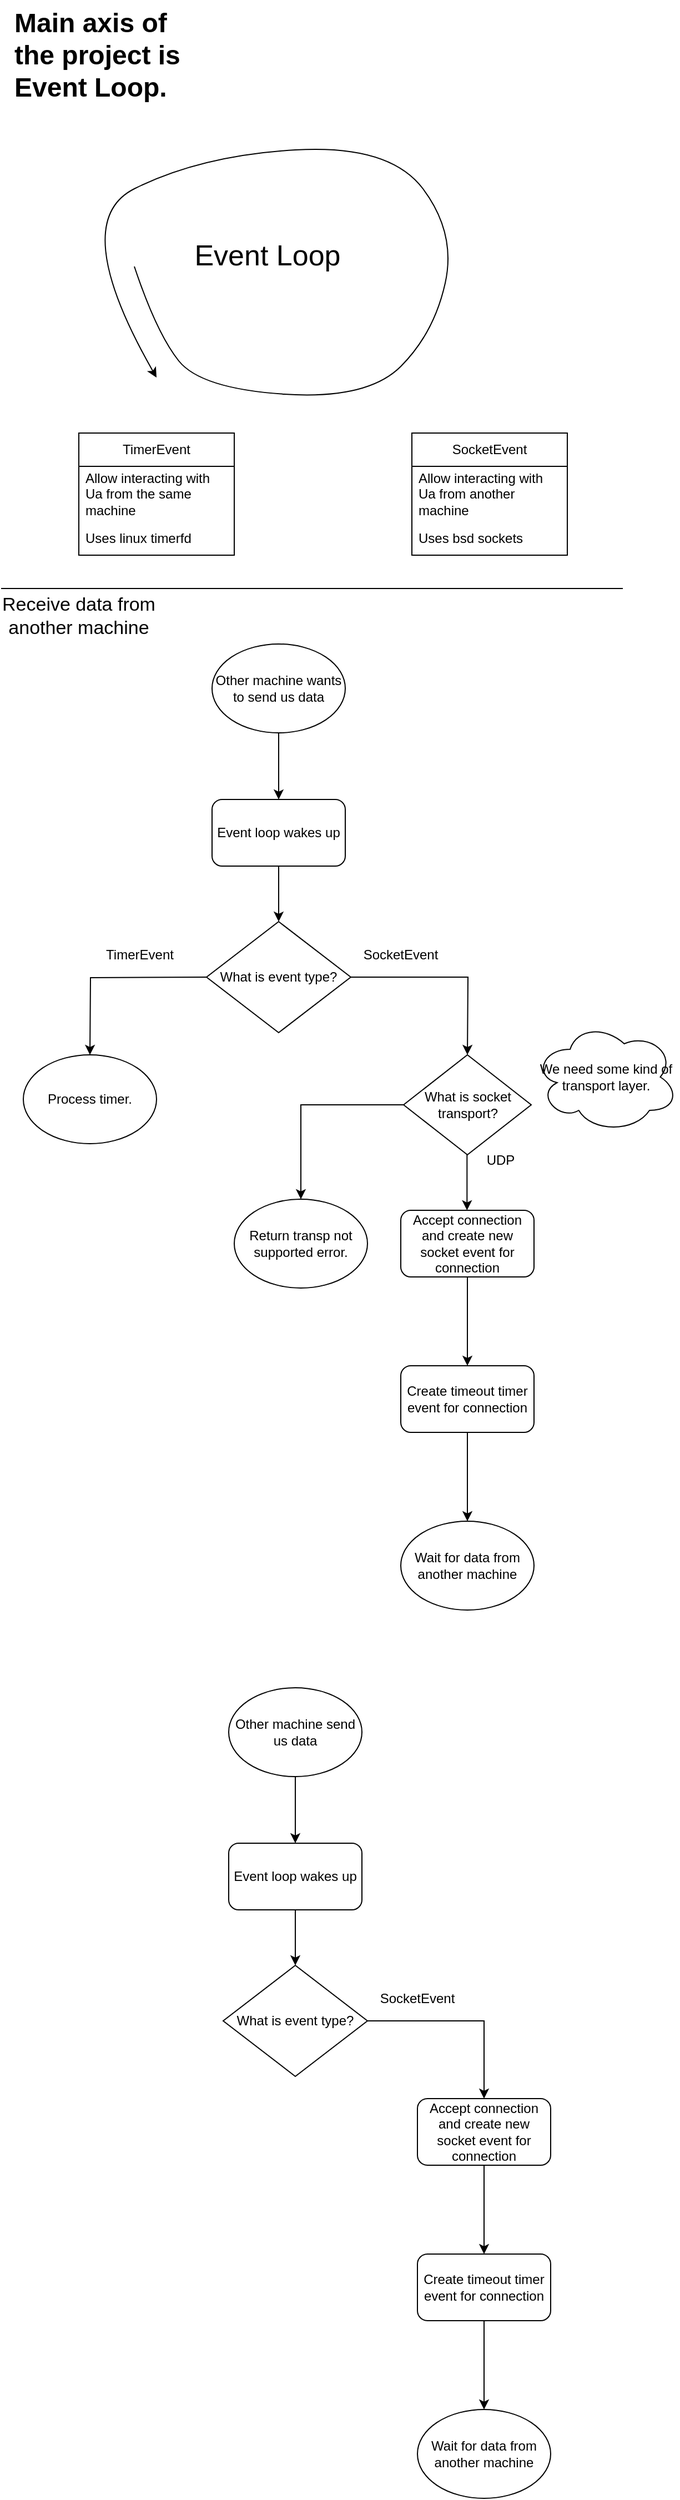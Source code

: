 <mxfile version="27.1.0" pages="2">
  <diagram name="Page-1" id="DYS4X43bdyaeCCeUCE0n">
    <mxGraphModel dx="861" dy="2224" grid="1" gridSize="10" guides="1" tooltips="1" connect="1" arrows="1" fold="1" page="1" pageScale="1" pageWidth="850" pageHeight="1100" math="0" shadow="0">
      <root>
        <mxCell id="0" />
        <mxCell id="1" parent="0" />
        <mxCell id="8oikypdOr_yC_xlXZbeG-5" value="" style="endArrow=classic;html=1;rounded=0;curved=1;" parent="1" edge="1">
          <mxGeometry width="50" height="50" relative="1" as="geometry">
            <mxPoint x="150" y="-70" as="sourcePoint" />
            <mxPoint x="170" y="30" as="targetPoint" />
            <Array as="points">
              <mxPoint x="170" y="-10" />
              <mxPoint x="210" y="40" />
              <mxPoint x="360" y="50" />
              <mxPoint x="420" y="-10" />
              <mxPoint x="440" y="-100" />
              <mxPoint x="380" y="-180" />
              <mxPoint x="210" y="-170" />
              <mxPoint x="90" y="-110" />
            </Array>
          </mxGeometry>
        </mxCell>
        <mxCell id="8oikypdOr_yC_xlXZbeG-6" value="&lt;font style=&quot;font-size: 26px;&quot;&gt;Event Loop&lt;/font&gt;" style="text;html=1;align=center;verticalAlign=middle;whiteSpace=wrap;rounded=0;" parent="1" vertex="1">
          <mxGeometry x="170" y="-110" width="200" height="60" as="geometry" />
        </mxCell>
        <mxCell id="8oikypdOr_yC_xlXZbeG-7" value="&lt;h1 style=&quot;margin-top: 0px;&quot;&gt;Main axis of the project is Event Loop.&lt;/h1&gt;&lt;p&gt;&lt;br&gt;&lt;/p&gt;" style="text;html=1;whiteSpace=wrap;overflow=hidden;rounded=0;" parent="1" vertex="1">
          <mxGeometry x="40" y="-310" width="180" height="100" as="geometry" />
        </mxCell>
        <mxCell id="8oikypdOr_yC_xlXZbeG-9" value="TimerEvent" style="swimlane;fontStyle=0;childLayout=stackLayout;horizontal=1;startSize=30;horizontalStack=0;resizeParent=1;resizeParentMax=0;resizeLast=0;collapsible=1;marginBottom=0;whiteSpace=wrap;html=1;" parent="1" vertex="1">
          <mxGeometry x="100" y="80" width="140" height="110" as="geometry" />
        </mxCell>
        <mxCell id="8oikypdOr_yC_xlXZbeG-10" value="Allow interacting with Ua from the same machine" style="text;strokeColor=none;fillColor=none;align=left;verticalAlign=middle;spacingLeft=4;spacingRight=4;overflow=hidden;points=[[0,0.5],[1,0.5]];portConstraint=eastwest;rotatable=0;whiteSpace=wrap;html=1;" parent="8oikypdOr_yC_xlXZbeG-9" vertex="1">
          <mxGeometry y="30" width="140" height="50" as="geometry" />
        </mxCell>
        <mxCell id="8oikypdOr_yC_xlXZbeG-11" value="Uses linux timerfd" style="text;strokeColor=none;fillColor=none;align=left;verticalAlign=middle;spacingLeft=4;spacingRight=4;overflow=hidden;points=[[0,0.5],[1,0.5]];portConstraint=eastwest;rotatable=0;whiteSpace=wrap;html=1;" parent="8oikypdOr_yC_xlXZbeG-9" vertex="1">
          <mxGeometry y="80" width="140" height="30" as="geometry" />
        </mxCell>
        <mxCell id="8oikypdOr_yC_xlXZbeG-17" value="SocketEvent" style="swimlane;fontStyle=0;childLayout=stackLayout;horizontal=1;startSize=30;horizontalStack=0;resizeParent=1;resizeParentMax=0;resizeLast=0;collapsible=1;marginBottom=0;whiteSpace=wrap;html=1;" parent="1" vertex="1">
          <mxGeometry x="400" y="80" width="140" height="110" as="geometry" />
        </mxCell>
        <mxCell id="8oikypdOr_yC_xlXZbeG-18" value="Allow interacting with Ua from another machine" style="text;strokeColor=none;fillColor=none;align=left;verticalAlign=middle;spacingLeft=4;spacingRight=4;overflow=hidden;points=[[0,0.5],[1,0.5]];portConstraint=eastwest;rotatable=0;whiteSpace=wrap;html=1;" parent="8oikypdOr_yC_xlXZbeG-17" vertex="1">
          <mxGeometry y="30" width="140" height="50" as="geometry" />
        </mxCell>
        <mxCell id="8oikypdOr_yC_xlXZbeG-19" value="Uses bsd sockets" style="text;strokeColor=none;fillColor=none;align=left;verticalAlign=middle;spacingLeft=4;spacingRight=4;overflow=hidden;points=[[0,0.5],[1,0.5]];portConstraint=eastwest;rotatable=0;whiteSpace=wrap;html=1;" parent="8oikypdOr_yC_xlXZbeG-17" vertex="1">
          <mxGeometry y="80" width="140" height="30" as="geometry" />
        </mxCell>
        <mxCell id="8oikypdOr_yC_xlXZbeG-22" value="" style="endArrow=none;html=1;rounded=0;" parent="1" edge="1">
          <mxGeometry width="50" height="50" relative="1" as="geometry">
            <mxPoint x="30" y="220" as="sourcePoint" />
            <mxPoint x="590" y="220" as="targetPoint" />
          </mxGeometry>
        </mxCell>
        <mxCell id="awC3xR5aF0oG_H9M2n87-1" value="Receive data from another machine" style="text;html=1;align=center;verticalAlign=middle;whiteSpace=wrap;rounded=0;fontSize=17;" vertex="1" parent="1">
          <mxGeometry x="30" y="230" width="140" height="30" as="geometry" />
        </mxCell>
        <mxCell id="awC3xR5aF0oG_H9M2n87-9" value="" style="edgeStyle=orthogonalEdgeStyle;rounded=0;orthogonalLoop=1;jettySize=auto;html=1;" edge="1" parent="1" source="awC3xR5aF0oG_H9M2n87-4" target="awC3xR5aF0oG_H9M2n87-5">
          <mxGeometry relative="1" as="geometry" />
        </mxCell>
        <mxCell id="awC3xR5aF0oG_H9M2n87-4" value="Other machine wants to send us data" style="ellipse;whiteSpace=wrap;html=1;" vertex="1" parent="1">
          <mxGeometry x="220" y="270" width="120" height="80" as="geometry" />
        </mxCell>
        <mxCell id="awC3xR5aF0oG_H9M2n87-10" value="" style="edgeStyle=orthogonalEdgeStyle;rounded=0;orthogonalLoop=1;jettySize=auto;html=1;" edge="1" parent="1" source="awC3xR5aF0oG_H9M2n87-5" target="awC3xR5aF0oG_H9M2n87-7">
          <mxGeometry relative="1" as="geometry" />
        </mxCell>
        <mxCell id="awC3xR5aF0oG_H9M2n87-5" value="Event loop wakes up" style="rounded=1;whiteSpace=wrap;html=1;" vertex="1" parent="1">
          <mxGeometry x="220" y="410" width="120" height="60" as="geometry" />
        </mxCell>
        <mxCell id="awC3xR5aF0oG_H9M2n87-12" value="" style="edgeStyle=orthogonalEdgeStyle;rounded=0;orthogonalLoop=1;jettySize=auto;html=1;" edge="1" parent="1" source="awC3xR5aF0oG_H9M2n87-7">
          <mxGeometry relative="1" as="geometry">
            <mxPoint x="450" y="640" as="targetPoint" />
          </mxGeometry>
        </mxCell>
        <mxCell id="awC3xR5aF0oG_H9M2n87-7" value="What is event type?" style="rhombus;whiteSpace=wrap;html=1;" vertex="1" parent="1">
          <mxGeometry x="215" y="520" width="130" height="100" as="geometry" />
        </mxCell>
        <mxCell id="awC3xR5aF0oG_H9M2n87-15" value="" style="edgeStyle=orthogonalEdgeStyle;rounded=0;orthogonalLoop=1;jettySize=auto;html=1;" edge="1" parent="1" source="awC3xR5aF0oG_H9M2n87-8" target="awC3xR5aF0oG_H9M2n87-14">
          <mxGeometry relative="1" as="geometry" />
        </mxCell>
        <mxCell id="awC3xR5aF0oG_H9M2n87-8" value="Accept connection&lt;div&gt;and create new socket event for connection&lt;/div&gt;" style="rounded=1;whiteSpace=wrap;html=1;" vertex="1" parent="1">
          <mxGeometry x="390" y="780" width="120" height="60" as="geometry" />
        </mxCell>
        <mxCell id="awC3xR5aF0oG_H9M2n87-13" value="SocketEvent" style="text;html=1;align=center;verticalAlign=middle;whiteSpace=wrap;rounded=0;" vertex="1" parent="1">
          <mxGeometry x="360" y="535" width="60" height="30" as="geometry" />
        </mxCell>
        <mxCell id="awC3xR5aF0oG_H9M2n87-18" value="" style="edgeStyle=orthogonalEdgeStyle;rounded=0;orthogonalLoop=1;jettySize=auto;html=1;" edge="1" parent="1" source="awC3xR5aF0oG_H9M2n87-14" target="awC3xR5aF0oG_H9M2n87-17">
          <mxGeometry relative="1" as="geometry" />
        </mxCell>
        <mxCell id="awC3xR5aF0oG_H9M2n87-14" value="Create timeout timer&lt;div&gt;event for connection&lt;/div&gt;" style="rounded=1;whiteSpace=wrap;html=1;" vertex="1" parent="1">
          <mxGeometry x="390" y="920" width="120" height="60" as="geometry" />
        </mxCell>
        <mxCell id="awC3xR5aF0oG_H9M2n87-17" value="Wait for data from another machine" style="ellipse;whiteSpace=wrap;html=1;" vertex="1" parent="1">
          <mxGeometry x="390" y="1060" width="120" height="80" as="geometry" />
        </mxCell>
        <mxCell id="awC3xR5aF0oG_H9M2n87-19" value="" style="edgeStyle=orthogonalEdgeStyle;rounded=0;orthogonalLoop=1;jettySize=auto;html=1;" edge="1" parent="1" source="awC3xR5aF0oG_H9M2n87-20" target="awC3xR5aF0oG_H9M2n87-22">
          <mxGeometry relative="1" as="geometry" />
        </mxCell>
        <mxCell id="awC3xR5aF0oG_H9M2n87-20" value="Other machine send us data" style="ellipse;whiteSpace=wrap;html=1;" vertex="1" parent="1">
          <mxGeometry x="235" y="1210" width="120" height="80" as="geometry" />
        </mxCell>
        <mxCell id="awC3xR5aF0oG_H9M2n87-21" value="" style="edgeStyle=orthogonalEdgeStyle;rounded=0;orthogonalLoop=1;jettySize=auto;html=1;" edge="1" parent="1" source="awC3xR5aF0oG_H9M2n87-22" target="awC3xR5aF0oG_H9M2n87-24">
          <mxGeometry relative="1" as="geometry" />
        </mxCell>
        <mxCell id="awC3xR5aF0oG_H9M2n87-22" value="Event loop wakes up" style="rounded=1;whiteSpace=wrap;html=1;" vertex="1" parent="1">
          <mxGeometry x="235" y="1350" width="120" height="60" as="geometry" />
        </mxCell>
        <mxCell id="awC3xR5aF0oG_H9M2n87-23" value="" style="edgeStyle=orthogonalEdgeStyle;rounded=0;orthogonalLoop=1;jettySize=auto;html=1;" edge="1" parent="1" source="awC3xR5aF0oG_H9M2n87-24" target="awC3xR5aF0oG_H9M2n87-26">
          <mxGeometry relative="1" as="geometry">
            <mxPoint x="505" y="1510" as="targetPoint" />
          </mxGeometry>
        </mxCell>
        <mxCell id="awC3xR5aF0oG_H9M2n87-24" value="What is event type?" style="rhombus;whiteSpace=wrap;html=1;" vertex="1" parent="1">
          <mxGeometry x="230" y="1460" width="130" height="100" as="geometry" />
        </mxCell>
        <mxCell id="awC3xR5aF0oG_H9M2n87-25" value="" style="edgeStyle=orthogonalEdgeStyle;rounded=0;orthogonalLoop=1;jettySize=auto;html=1;" edge="1" parent="1" source="awC3xR5aF0oG_H9M2n87-26" target="awC3xR5aF0oG_H9M2n87-29">
          <mxGeometry relative="1" as="geometry" />
        </mxCell>
        <mxCell id="awC3xR5aF0oG_H9M2n87-26" value="Accept connection&lt;div&gt;and create new socket event for connection&lt;/div&gt;" style="rounded=1;whiteSpace=wrap;html=1;" vertex="1" parent="1">
          <mxGeometry x="405" y="1580" width="120" height="60" as="geometry" />
        </mxCell>
        <mxCell id="awC3xR5aF0oG_H9M2n87-27" value="SocketEvent" style="text;html=1;align=center;verticalAlign=middle;whiteSpace=wrap;rounded=0;" vertex="1" parent="1">
          <mxGeometry x="375" y="1475" width="60" height="30" as="geometry" />
        </mxCell>
        <mxCell id="awC3xR5aF0oG_H9M2n87-28" value="" style="edgeStyle=orthogonalEdgeStyle;rounded=0;orthogonalLoop=1;jettySize=auto;html=1;" edge="1" parent="1" source="awC3xR5aF0oG_H9M2n87-29" target="awC3xR5aF0oG_H9M2n87-30">
          <mxGeometry relative="1" as="geometry" />
        </mxCell>
        <mxCell id="awC3xR5aF0oG_H9M2n87-29" value="Create timeout timer&lt;div&gt;event for connection&lt;/div&gt;" style="rounded=1;whiteSpace=wrap;html=1;" vertex="1" parent="1">
          <mxGeometry x="405" y="1720" width="120" height="60" as="geometry" />
        </mxCell>
        <mxCell id="awC3xR5aF0oG_H9M2n87-30" value="Wait for data from another machine" style="ellipse;whiteSpace=wrap;html=1;" vertex="1" parent="1">
          <mxGeometry x="405" y="1860" width="120" height="80" as="geometry" />
        </mxCell>
        <mxCell id="awC3xR5aF0oG_H9M2n87-40" value="" style="edgeStyle=orthogonalEdgeStyle;rounded=0;orthogonalLoop=1;jettySize=auto;html=1;" edge="1" parent="1">
          <mxGeometry relative="1" as="geometry">
            <mxPoint x="449.66" y="700" as="sourcePoint" />
            <mxPoint x="449.66" y="780" as="targetPoint" />
          </mxGeometry>
        </mxCell>
        <mxCell id="awC3xR5aF0oG_H9M2n87-49" value="" style="edgeStyle=orthogonalEdgeStyle;rounded=0;orthogonalLoop=1;jettySize=auto;html=1;" edge="1" parent="1" source="awC3xR5aF0oG_H9M2n87-41" target="awC3xR5aF0oG_H9M2n87-44">
          <mxGeometry relative="1" as="geometry">
            <mxPoint x="255" y="685" as="targetPoint" />
          </mxGeometry>
        </mxCell>
        <mxCell id="awC3xR5aF0oG_H9M2n87-41" value="What is socket transport?" style="rhombus;whiteSpace=wrap;html=1;" vertex="1" parent="1">
          <mxGeometry x="392.5" y="640" width="115" height="90" as="geometry" />
        </mxCell>
        <mxCell id="awC3xR5aF0oG_H9M2n87-44" value="Return transp not supported error." style="ellipse;whiteSpace=wrap;html=1;" vertex="1" parent="1">
          <mxGeometry x="240" y="770" width="120" height="80" as="geometry" />
        </mxCell>
        <mxCell id="awC3xR5aF0oG_H9M2n87-45" value="UDP" style="text;html=1;align=center;verticalAlign=middle;whiteSpace=wrap;rounded=0;" vertex="1" parent="1">
          <mxGeometry x="450" y="720" width="60" height="30" as="geometry" />
        </mxCell>
        <mxCell id="awC3xR5aF0oG_H9M2n87-50" value="We need some kind of transport layer." style="ellipse;shape=cloud;whiteSpace=wrap;html=1;" vertex="1" parent="1">
          <mxGeometry x="510" y="610" width="130" height="100" as="geometry" />
        </mxCell>
        <mxCell id="awC3xR5aF0oG_H9M2n87-52" value="" style="edgeStyle=orthogonalEdgeStyle;rounded=0;orthogonalLoop=1;jettySize=auto;html=1;" edge="1" parent="1">
          <mxGeometry relative="1" as="geometry">
            <mxPoint x="215.003" y="570" as="sourcePoint" />
            <mxPoint x="110.003" y="640" as="targetPoint" />
          </mxGeometry>
        </mxCell>
        <mxCell id="awC3xR5aF0oG_H9M2n87-53" value="TimerEvent" style="text;html=1;align=center;verticalAlign=middle;whiteSpace=wrap;rounded=0;flipH=1;" vertex="1" parent="1">
          <mxGeometry x="124.52" y="535" width="60" height="30" as="geometry" />
        </mxCell>
        <mxCell id="awC3xR5aF0oG_H9M2n87-54" value="Process timer." style="ellipse;whiteSpace=wrap;html=1;" vertex="1" parent="1">
          <mxGeometry x="50" y="640" width="120" height="80" as="geometry" />
        </mxCell>
      </root>
    </mxGraphModel>
  </diagram>
  <diagram id="5ygHyfCh7g1jeHmfUZa_" name="Page-2">
    <mxGraphModel dx="1248" dy="1630" grid="1" gridSize="10" guides="1" tooltips="1" connect="1" arrows="1" fold="1" page="1" pageScale="1" pageWidth="850" pageHeight="1100" math="0" shadow="0">
      <root>
        <mxCell id="0" />
        <mxCell id="1" parent="0" />
        <mxCell id="Nm5FLdivwhjxV6xvGEW6-1" value="Event Loop" style="shape=folder;fontStyle=1;spacingTop=10;tabWidth=40;tabHeight=14;tabPosition=left;html=1;whiteSpace=wrap;" vertex="1" parent="1">
          <mxGeometry x="130" y="180" width="90" height="60" as="geometry" />
        </mxCell>
        <mxCell id="Nm5FLdivwhjxV6xvGEW6-2" value="Socket" style="shape=folder;fontStyle=1;spacingTop=10;tabWidth=40;tabHeight=14;tabPosition=left;html=1;whiteSpace=wrap;" vertex="1" parent="1">
          <mxGeometry x="550" y="180" width="90" height="60" as="geometry" />
        </mxCell>
        <mxCell id="Nm5FLdivwhjxV6xvGEW6-3" value="Poll Fd" style="shape=folder;fontStyle=1;spacingTop=10;tabWidth=40;tabHeight=14;tabPosition=left;html=1;whiteSpace=wrap;" vertex="1" parent="1">
          <mxGeometry x="120" y="80" width="70" height="50" as="geometry" />
        </mxCell>
        <mxCell id="Nm5FLdivwhjxV6xvGEW6-4" value="Poll Fd vec" style="shape=folder;fontStyle=1;spacingTop=10;tabWidth=40;tabHeight=14;tabPosition=left;html=1;whiteSpace=wrap;" vertex="1" parent="1">
          <mxGeometry x="20" y="80" width="70" height="50" as="geometry" />
        </mxCell>
        <mxCell id="Nm5FLdivwhjxV6xvGEW6-5" value="Global evl" style="shape=folder;fontStyle=1;spacingTop=10;tabWidth=40;tabHeight=14;tabPosition=left;html=1;whiteSpace=wrap;" vertex="1" parent="1">
          <mxGeometry x="220" y="80" width="70" height="50" as="geometry" />
        </mxCell>
        <mxCell id="Nm5FLdivwhjxV6xvGEW6-6" value="udp" style="shape=folder;fontStyle=1;spacingTop=10;tabWidth=40;tabHeight=14;tabPosition=left;html=1;whiteSpace=wrap;" vertex="1" parent="1">
          <mxGeometry x="490" y="80" width="70" height="50" as="geometry" />
        </mxCell>
      </root>
    </mxGraphModel>
  </diagram>
</mxfile>
